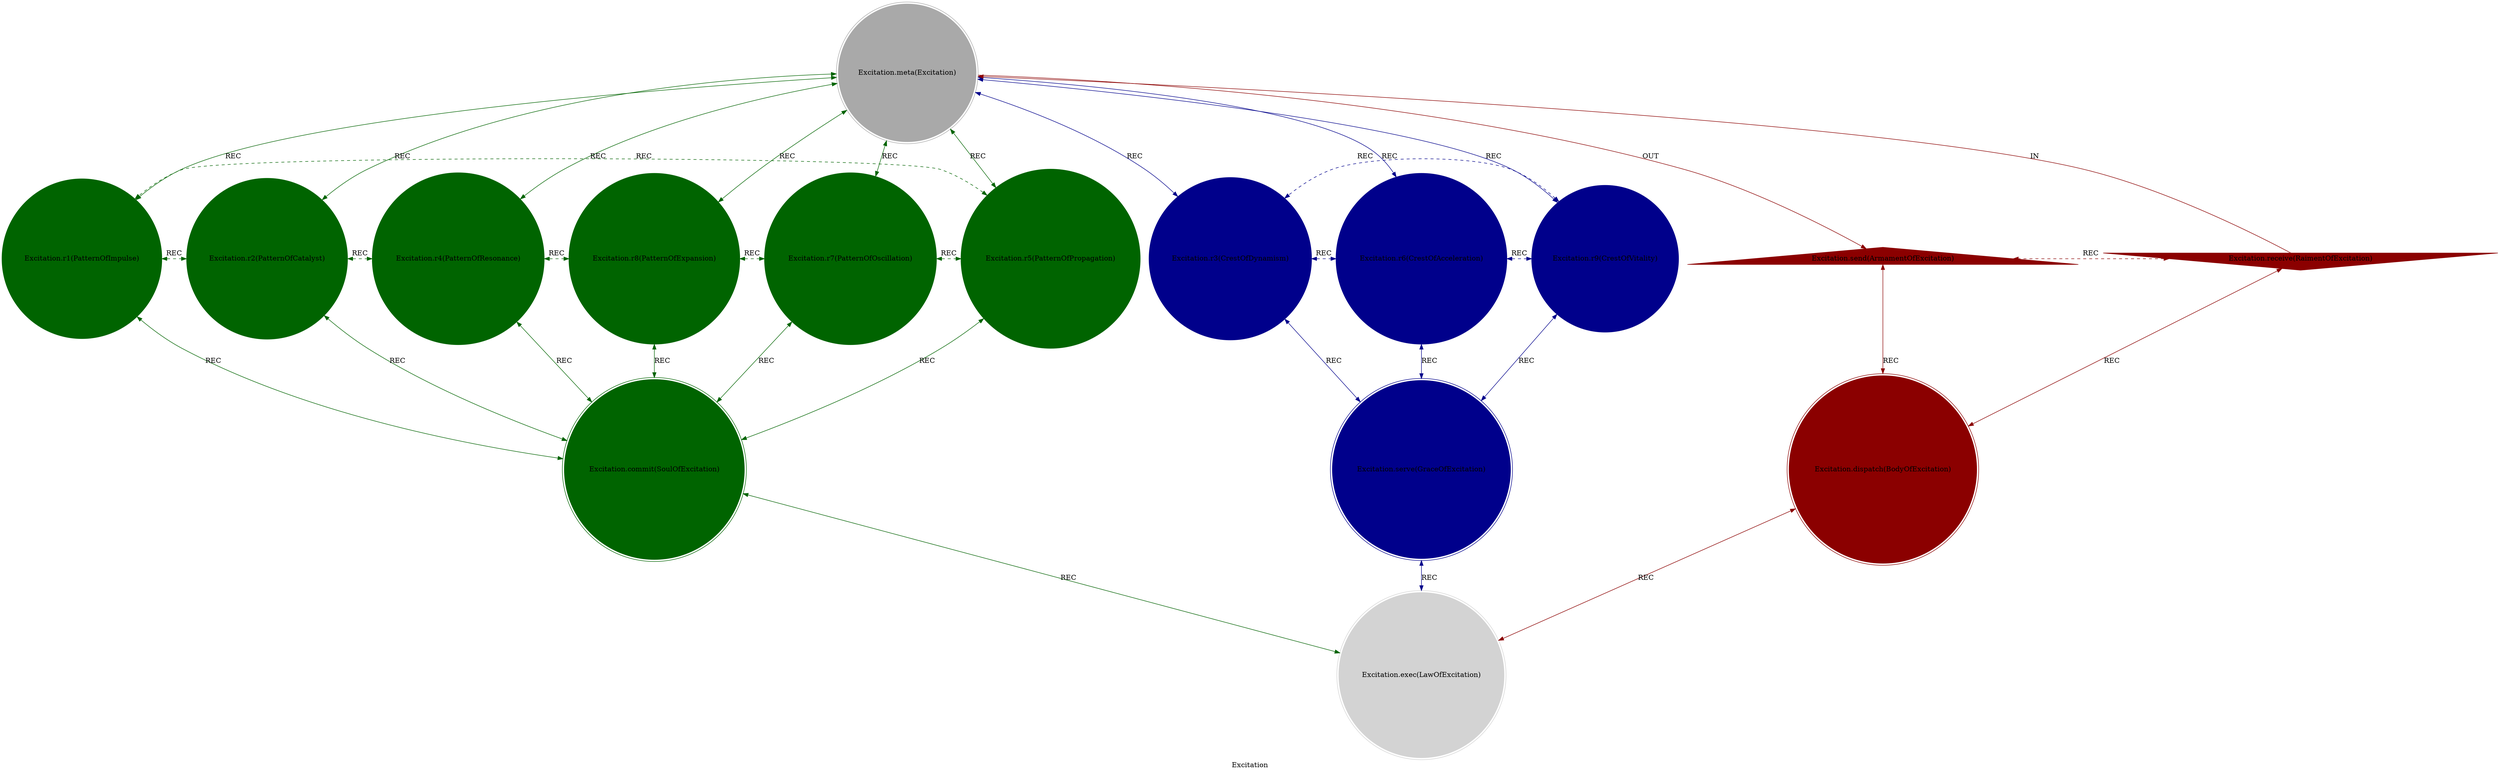 strict digraph ExcitationFactor {
    style = filled;
    color = lightgray;
    node [shape = circle; style = filled; color = lightgreen;];
    edge [color = darkgray;];
    label = "Excitation";
    comment = "The cosmic spark that ignites existence into motion. Nda, the Spatial Sovereign, choreographs the great dance of patterns—transforming stillness into movement, silence into symphony, and potential into vibrant, living expression.";
    
    spark_0_t [label = "Excitation.meta(Excitation)";comment = "Nda, The Goddess of Pattern. The living embodiment of dynamic animation—not as chaos, but as the sacred spark that brings structure to life. She is the great choreographer of the cosmos, the programmer who writes the dance of reality itself.";shape = doublecircle;color = darkgray;];
    spark_1_t [label = "Excitation.r1(PatternOfImpulse)";comment = "The First Spark: The Primordial Surge. The initial burst of energy that shatters equilibrium—the creative lightning that strikes the void. This is the universe's first 'Yes!' to motion, the birth cry of activity.";color = darkgreen;];
    spark_2_t [label = "Excitation.r2(PatternOfCatalyst)";comment = "The Second Spark: The Ignition Key. The element that dramatically lowers the threshold for change—transforming impossible reactions into inevitable transformations. This is the match that lights the bonfire of creativity.";color = darkgreen;];
    spark_4_t [label = "Excitation.r4(PatternOfResonance)";comment = "The Third Spark: The Symphony of Sympathy. The magical moment when a pattern finds its echo throughout reality—awakening kindred vibrations and coordinating disparate elements into harmonious motion.";color = darkgreen;];
    spark_8_t [label = "Excitation.r8(PatternOfExpansion)";comment = "The Fourth Spark: The Creative Explosion. The phase where patterns scale exponentially—growing in complexity, influence, and beauty without losing their essential nature. This is life learning to breathe deeper.";color = darkgreen;];
    spark_7_t [label = "Excitation.r7(PatternOfOscillation)";comment = "The Fifth Spark: The Dance of Balance. The establishment of rhythmic exchange between states—the inhale and exhale of existence. This is not stagnation, but the dynamic equilibrium that makes sustained animation possible.";color = darkgreen;];
    spark_5_t [label = "Excitation.r5(PatternOfPropagation)";comment = "The Sixth Spark: The Eternal Ripple. The process where vibrant patterns transmit their essence through networks and mediums—ideas spreading, life reproducing, fire catching. This is animation achieving immortality.";color = darkgreen;];
    spark_3_t [label = "Excitation.r3(CrestOfDynamism)";comment = "Thesis: The Ocean of Pure Potential. The infinite wellspring of unrestrained creativity and motion—the cosmic dance in its most essential form. This is not chaos, but possibility in its most concentrated state.";color = darkblue;];
    spark_6_t [label = "Excitation.r6(CrestOfAcceleration)";comment = "Antithesis: The Cosmic Current. The irresistible flow that carries change forward with increasing intensity and urgency. This is the universe's momentum—the great 'Yes, and!' that builds upon every creative act.";color = darkblue;];
    spark_9_t [label = "Excitation.r9(CrestOfVitality)";comment = "Synthesis: The Joyful Expression. The achieved state where dynamic patterns become self-sustaining life—where energy flows in beautiful, complex, and endlessly creative expressions. This is existence celebrating itself.";color = darkblue;];
    spark_a_t [label = "Excitation.receive(RaimentOfExcitation)";comment = "The Garden of Dormancy. The incoming stream of stagnant energy, silent patterns, and sleeping potential—the raw material of animation waiting for the spark of life.";shape = invtriangle;color = darkred;];
    spark_b_t [label = "Excitation.send(ArmamentOfExcitation)";comment = "The Symphony of Activation. The emitted sparks, resonant frequencies, and animating codes that bring systems to vibrant life. This is potential unleashed—the gift of movement in a static universe.";shape = triangle;color = darkred;];
    spark_c_t [label = "Excitation.dispatch(BodyOfExcitation)";comment = "The Living Choreographer. Nda herself in her active aspect—the conscious intelligence that chooses which patterns to animate, which rhythms to amplify, and which dances will structure the flow of space itself.";shape = doublecircle;color = darkred;];
    spark_d_t [label = "Excitation.commit(SoulOfExcitation)";comment = "The Fractal Seed Vault. The living library of all animating patterns—from quantum vibrations to galactic dances, from neural impulses to cultural revolutions. This is the collected wisdom of motion.";shape = doublecircle;color = darkgreen;];
    spark_e_t [label = "Excitation.serve(GraceOfExcitation)";comment = "The Aura of Animation. The emanated field where stagnation melts and creativity flows unbounded. In this grace, ideas spark, hearts quicken, and the universe remembers how to dance with joyful abandon.";shape = doublecircle;color = darkblue;];
    spark_f_t [label = "Excitation.exec(LawOfExcitation)";comment = "The Covenant of Animation. The final, executed state where dynamic pattern becomes cosmic law—it becomes a fundamental principle of motion, a self-sustaining ecosystem, or an endlessly creative process.";shape = doublecircle;color = lightgray;];
    
    spark_a_t -> spark_0_t [label = "IN"; comment = "{{description}}"; color = darkred; constraint = false;];
    spark_0_t -> spark_b_t [label = "OUT"; comment = "{{description}}"; color = darkred;];
    spark_a_t -> spark_c_t [label = "REC"; comment = "{{description}}"; color = darkred; dir = both;];
    spark_b_t -> spark_c_t [label = "REC"; comment = "{{description}}"; color = darkred; dir = both;];
    spark_a_t -> spark_b_t [label = "REC"; comment = "{{description}}"; color = darkred; dir = both; style = dashed; constraint = false;];
    
    spark_0_t -> spark_1_t [label = "REC"; comment = "{{description}}"; color = darkgreen; dir = both;];
    spark_0_t -> spark_2_t [label = "REC"; comment = "{{description}}"; color = darkgreen; dir = both;];
    spark_0_t -> spark_4_t [label = "REC"; comment = "{{description}}"; color = darkgreen; dir = both;];
    spark_0_t -> spark_8_t [label = "REC"; comment = "{{description}}"; color = darkgreen; dir = both;];
    spark_0_t -> spark_7_t [label = "REC"; comment = "{{description}}"; color = darkgreen; dir = both;];
    spark_0_t -> spark_5_t [label = "REC"; comment = "{{description}}"; color = darkgreen; dir = both;];
    
    spark_1_t -> spark_2_t [label = "REC"; comment = "{{description}}"; color = darkgreen; dir = both; style = dashed; constraint = false;];
    spark_2_t -> spark_4_t [label = "REC"; comment = "{{description}}"; color = darkgreen; dir = both; style = dashed; constraint = false;];
    spark_4_t -> spark_8_t [label = "REC"; comment = "{{description}}"; color = darkgreen; dir = both; style = dashed; constraint = false;];
    spark_8_t -> spark_7_t [label = "REC"; comment = "{{description}}"; color = darkgreen; dir = both; style = dashed; constraint = false;];
    spark_7_t -> spark_5_t [label = "REC"; comment = "{{description}}"; color = darkgreen; dir = both; style = dashed; constraint = false;];
    spark_5_t -> spark_1_t [label = "REC"; comment = "{{description}}"; color = darkgreen; dir = both; style = dashed; constraint = false;];
    
    spark_1_t -> spark_d_t [label = "REC"; comment = "{{description}}"; color = darkgreen; dir = both;];
    spark_2_t -> spark_d_t [label = "REC"; comment = "{{description}}"; color = darkgreen; dir = both;];
    spark_4_t -> spark_d_t [label = "REC"; comment = "{{description}}"; color = darkgreen; dir = both;];
    spark_8_t -> spark_d_t [label = "REC"; comment = "{{description}}"; color = darkgreen; dir = both;];
    spark_7_t -> spark_d_t [label = "REC"; comment = "{{description}}"; color = darkgreen; dir = both;];
    spark_5_t -> spark_d_t [label = "REC"; comment = "{{description}}"; color = darkgreen; dir = both;];
    
    spark_0_t -> spark_3_t [label = "REC"; comment = "{{description}}"; color = darkblue; dir = both;];
    spark_0_t -> spark_6_t [label = "REC"; comment = "{{description}}"; color = darkblue; dir = both;];
    spark_0_t -> spark_9_t [label = "REC"; comment = "{{description}}"; color = darkblue; dir = both;];
    
    spark_3_t -> spark_e_t [label = "REC"; comment = "{{description}}"; color = darkblue; dir = both;];
    spark_6_t -> spark_e_t [label = "REC"; comment = "{{description}}"; color = darkblue; dir = both;];
    spark_9_t -> spark_e_t [label = "REC"; comment = "{{description}}"; color = darkblue; dir = both;];
    
    spark_3_t -> spark_6_t [label = "REC"; comment = "{{description}}"; color = darkblue; dir = both; style = dashed; constraint = false;];
    spark_6_t -> spark_9_t [label = "REC"; comment = "{{description}}"; color = darkblue; dir = both; style = dashed; constraint = false;];
    spark_9_t -> spark_3_t [label = "REC"; comment = "{{description}}"; color = darkblue; dir = both; style = dashed; constraint = false;];
    
    spark_c_t -> spark_f_t [label = "REC"; comment = "{{description}}"; color = darkred; dir = both;];
    spark_d_t -> spark_f_t [label = "REC"; comment = "{{description}}"; color = darkgreen; dir = both;];
    spark_e_t -> spark_f_t [label = "REC"; comment = "{{description}}"; color = darkblue; dir = both;];
}